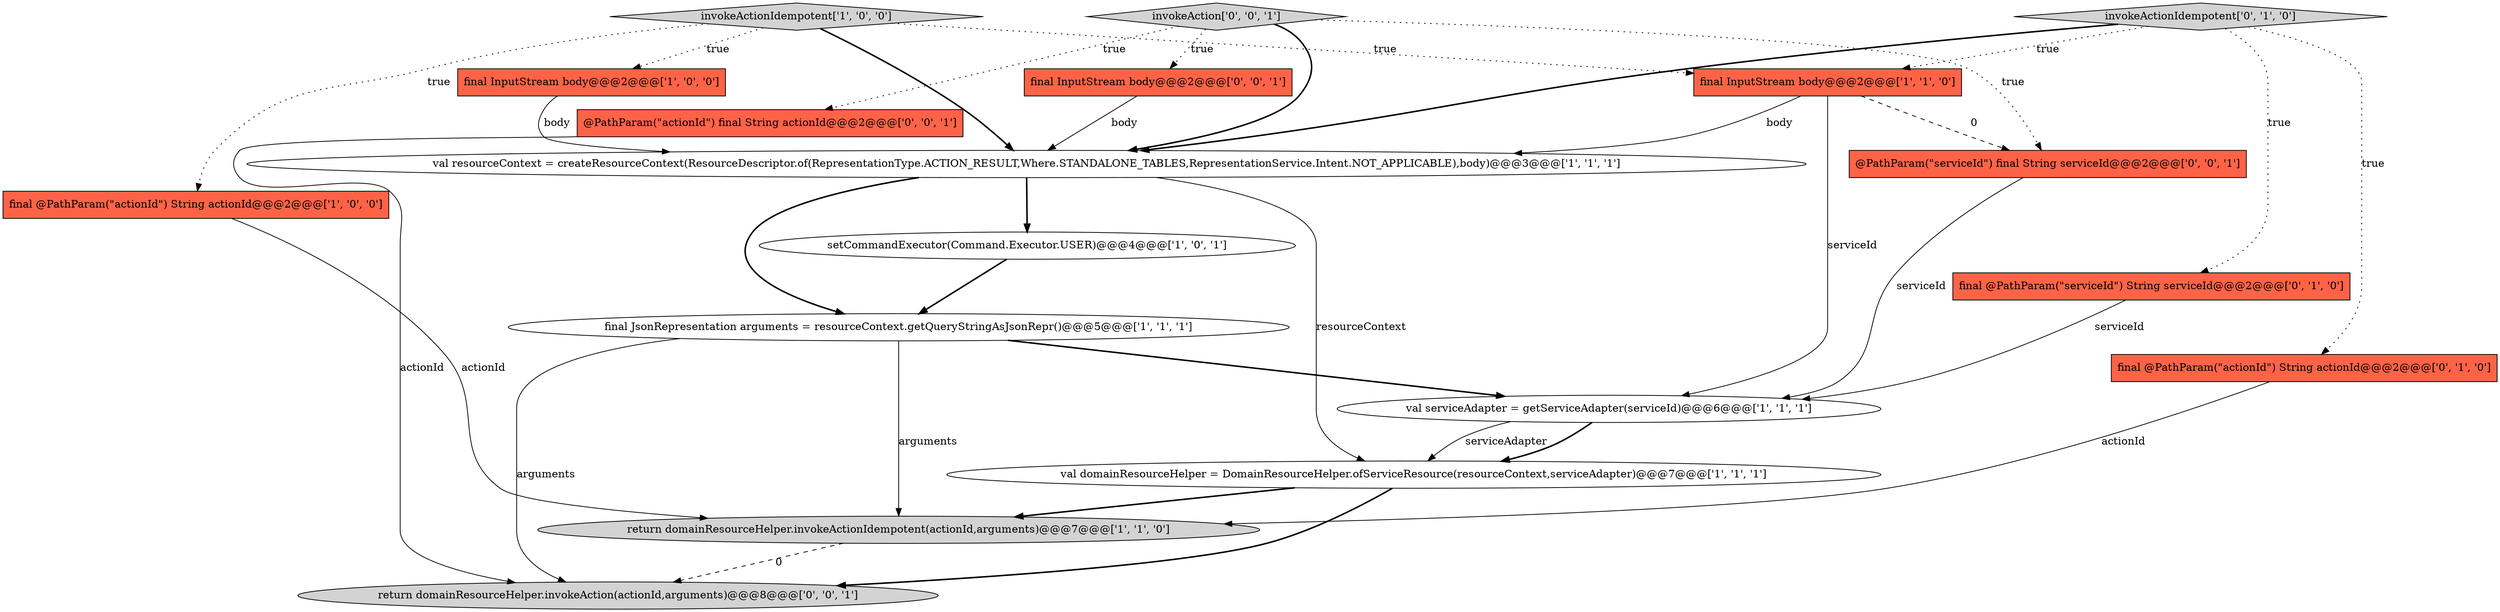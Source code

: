digraph {
13 [style = filled, label = "@PathParam(\"actionId\") final String actionId@@@2@@@['0', '0', '1']", fillcolor = tomato, shape = box image = "AAA0AAABBB3BBB"];
7 [style = filled, label = "final InputStream body@@@2@@@['1', '1', '0']", fillcolor = tomato, shape = box image = "AAA0AAABBB1BBB"];
4 [style = filled, label = "invokeActionIdempotent['1', '0', '0']", fillcolor = lightgray, shape = diamond image = "AAA0AAABBB1BBB"];
10 [style = filled, label = "final @PathParam(\"serviceId\") String serviceId@@@2@@@['0', '1', '0']", fillcolor = tomato, shape = box image = "AAA0AAABBB2BBB"];
16 [style = filled, label = "return domainResourceHelper.invokeAction(actionId,arguments)@@@8@@@['0', '0', '1']", fillcolor = lightgray, shape = ellipse image = "AAA0AAABBB3BBB"];
9 [style = filled, label = "val serviceAdapter = getServiceAdapter(serviceId)@@@6@@@['1', '1', '1']", fillcolor = white, shape = ellipse image = "AAA0AAABBB1BBB"];
2 [style = filled, label = "setCommandExecutor(Command.Executor.USER)@@@4@@@['1', '0', '1']", fillcolor = white, shape = ellipse image = "AAA0AAABBB1BBB"];
1 [style = filled, label = "return domainResourceHelper.invokeActionIdempotent(actionId,arguments)@@@7@@@['1', '1', '0']", fillcolor = lightgray, shape = ellipse image = "AAA0AAABBB1BBB"];
12 [style = filled, label = "invokeActionIdempotent['0', '1', '0']", fillcolor = lightgray, shape = diamond image = "AAA0AAABBB2BBB"];
14 [style = filled, label = "invokeAction['0', '0', '1']", fillcolor = lightgray, shape = diamond image = "AAA0AAABBB3BBB"];
15 [style = filled, label = "final InputStream body@@@2@@@['0', '0', '1']", fillcolor = tomato, shape = box image = "AAA0AAABBB3BBB"];
8 [style = filled, label = "final JsonRepresentation arguments = resourceContext.getQueryStringAsJsonRepr()@@@5@@@['1', '1', '1']", fillcolor = white, shape = ellipse image = "AAA0AAABBB1BBB"];
6 [style = filled, label = "final InputStream body@@@2@@@['1', '0', '0']", fillcolor = tomato, shape = box image = "AAA0AAABBB1BBB"];
17 [style = filled, label = "@PathParam(\"serviceId\") final String serviceId@@@2@@@['0', '0', '1']", fillcolor = tomato, shape = box image = "AAA0AAABBB3BBB"];
5 [style = filled, label = "final @PathParam(\"actionId\") String actionId@@@2@@@['1', '0', '0']", fillcolor = tomato, shape = box image = "AAA0AAABBB1BBB"];
11 [style = filled, label = "final @PathParam(\"actionId\") String actionId@@@2@@@['0', '1', '0']", fillcolor = tomato, shape = box image = "AAA0AAABBB2BBB"];
3 [style = filled, label = "val domainResourceHelper = DomainResourceHelper.ofServiceResource(resourceContext,serviceAdapter)@@@7@@@['1', '1', '1']", fillcolor = white, shape = ellipse image = "AAA0AAABBB1BBB"];
0 [style = filled, label = "val resourceContext = createResourceContext(ResourceDescriptor.of(RepresentationType.ACTION_RESULT,Where.STANDALONE_TABLES,RepresentationService.Intent.NOT_APPLICABLE),body)@@@3@@@['1', '1', '1']", fillcolor = white, shape = ellipse image = "AAA0AAABBB1BBB"];
8->1 [style = solid, label="arguments"];
8->16 [style = solid, label="arguments"];
4->6 [style = dotted, label="true"];
4->5 [style = dotted, label="true"];
3->1 [style = bold, label=""];
13->16 [style = solid, label="actionId"];
7->17 [style = dashed, label="0"];
0->2 [style = bold, label=""];
11->1 [style = solid, label="actionId"];
4->7 [style = dotted, label="true"];
7->9 [style = solid, label="serviceId"];
9->3 [style = solid, label="serviceAdapter"];
3->16 [style = bold, label=""];
12->0 [style = bold, label=""];
6->0 [style = solid, label="body"];
14->13 [style = dotted, label="true"];
4->0 [style = bold, label=""];
0->3 [style = solid, label="resourceContext"];
12->11 [style = dotted, label="true"];
14->17 [style = dotted, label="true"];
14->15 [style = dotted, label="true"];
10->9 [style = solid, label="serviceId"];
14->0 [style = bold, label=""];
12->10 [style = dotted, label="true"];
1->16 [style = dashed, label="0"];
0->8 [style = bold, label=""];
8->9 [style = bold, label=""];
9->3 [style = bold, label=""];
17->9 [style = solid, label="serviceId"];
12->7 [style = dotted, label="true"];
5->1 [style = solid, label="actionId"];
7->0 [style = solid, label="body"];
15->0 [style = solid, label="body"];
2->8 [style = bold, label=""];
}
